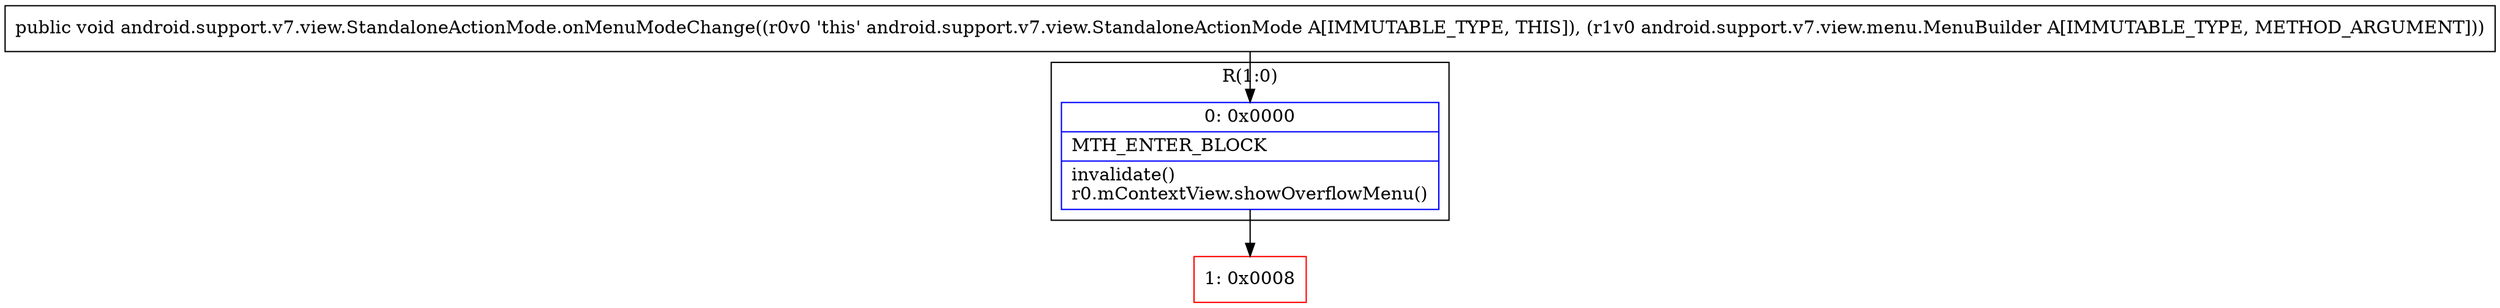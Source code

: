 digraph "CFG forandroid.support.v7.view.StandaloneActionMode.onMenuModeChange(Landroid\/support\/v7\/view\/menu\/MenuBuilder;)V" {
subgraph cluster_Region_1520772228 {
label = "R(1:0)";
node [shape=record,color=blue];
Node_0 [shape=record,label="{0\:\ 0x0000|MTH_ENTER_BLOCK\l|invalidate()\lr0.mContextView.showOverflowMenu()\l}"];
}
Node_1 [shape=record,color=red,label="{1\:\ 0x0008}"];
MethodNode[shape=record,label="{public void android.support.v7.view.StandaloneActionMode.onMenuModeChange((r0v0 'this' android.support.v7.view.StandaloneActionMode A[IMMUTABLE_TYPE, THIS]), (r1v0 android.support.v7.view.menu.MenuBuilder A[IMMUTABLE_TYPE, METHOD_ARGUMENT])) }"];
MethodNode -> Node_0;
Node_0 -> Node_1;
}

